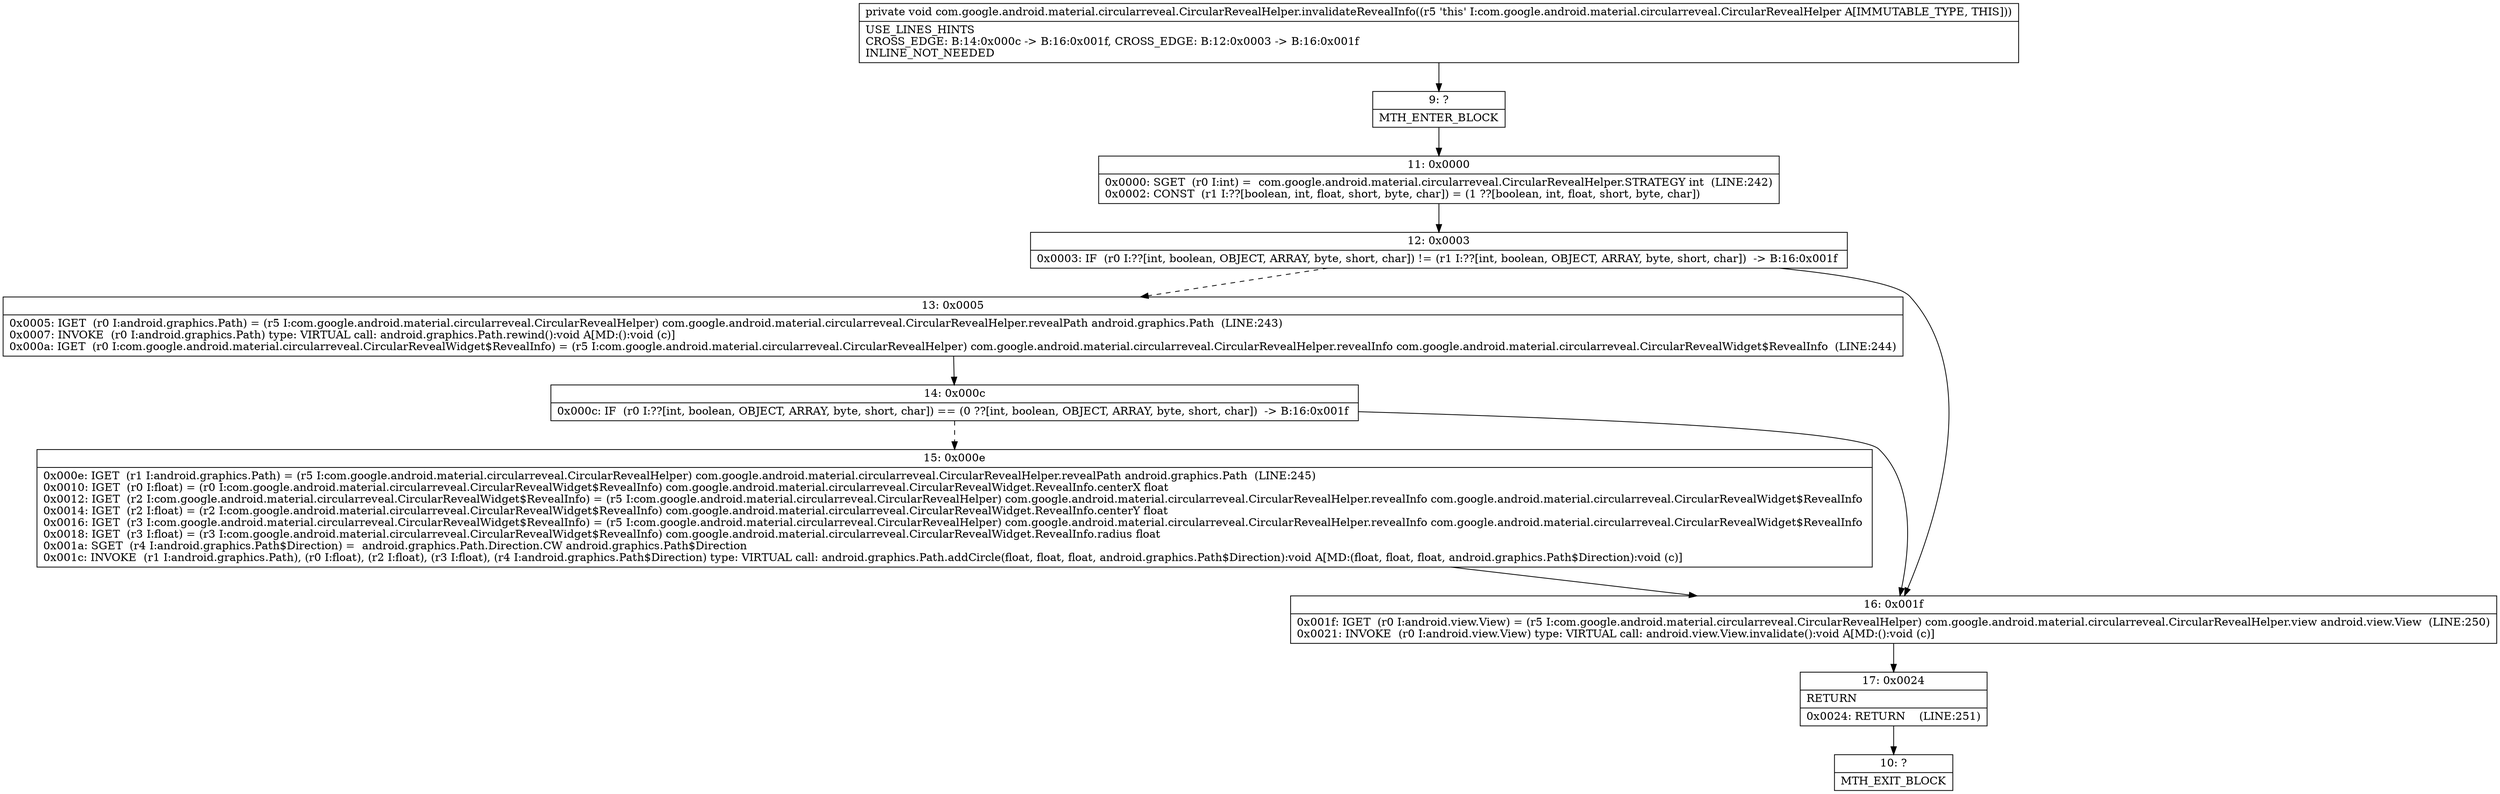 digraph "CFG forcom.google.android.material.circularreveal.CircularRevealHelper.invalidateRevealInfo()V" {
Node_9 [shape=record,label="{9\:\ ?|MTH_ENTER_BLOCK\l}"];
Node_11 [shape=record,label="{11\:\ 0x0000|0x0000: SGET  (r0 I:int) =  com.google.android.material.circularreveal.CircularRevealHelper.STRATEGY int  (LINE:242)\l0x0002: CONST  (r1 I:??[boolean, int, float, short, byte, char]) = (1 ??[boolean, int, float, short, byte, char]) \l}"];
Node_12 [shape=record,label="{12\:\ 0x0003|0x0003: IF  (r0 I:??[int, boolean, OBJECT, ARRAY, byte, short, char]) != (r1 I:??[int, boolean, OBJECT, ARRAY, byte, short, char])  \-\> B:16:0x001f \l}"];
Node_13 [shape=record,label="{13\:\ 0x0005|0x0005: IGET  (r0 I:android.graphics.Path) = (r5 I:com.google.android.material.circularreveal.CircularRevealHelper) com.google.android.material.circularreveal.CircularRevealHelper.revealPath android.graphics.Path  (LINE:243)\l0x0007: INVOKE  (r0 I:android.graphics.Path) type: VIRTUAL call: android.graphics.Path.rewind():void A[MD:():void (c)]\l0x000a: IGET  (r0 I:com.google.android.material.circularreveal.CircularRevealWidget$RevealInfo) = (r5 I:com.google.android.material.circularreveal.CircularRevealHelper) com.google.android.material.circularreveal.CircularRevealHelper.revealInfo com.google.android.material.circularreveal.CircularRevealWidget$RevealInfo  (LINE:244)\l}"];
Node_14 [shape=record,label="{14\:\ 0x000c|0x000c: IF  (r0 I:??[int, boolean, OBJECT, ARRAY, byte, short, char]) == (0 ??[int, boolean, OBJECT, ARRAY, byte, short, char])  \-\> B:16:0x001f \l}"];
Node_15 [shape=record,label="{15\:\ 0x000e|0x000e: IGET  (r1 I:android.graphics.Path) = (r5 I:com.google.android.material.circularreveal.CircularRevealHelper) com.google.android.material.circularreveal.CircularRevealHelper.revealPath android.graphics.Path  (LINE:245)\l0x0010: IGET  (r0 I:float) = (r0 I:com.google.android.material.circularreveal.CircularRevealWidget$RevealInfo) com.google.android.material.circularreveal.CircularRevealWidget.RevealInfo.centerX float \l0x0012: IGET  (r2 I:com.google.android.material.circularreveal.CircularRevealWidget$RevealInfo) = (r5 I:com.google.android.material.circularreveal.CircularRevealHelper) com.google.android.material.circularreveal.CircularRevealHelper.revealInfo com.google.android.material.circularreveal.CircularRevealWidget$RevealInfo \l0x0014: IGET  (r2 I:float) = (r2 I:com.google.android.material.circularreveal.CircularRevealWidget$RevealInfo) com.google.android.material.circularreveal.CircularRevealWidget.RevealInfo.centerY float \l0x0016: IGET  (r3 I:com.google.android.material.circularreveal.CircularRevealWidget$RevealInfo) = (r5 I:com.google.android.material.circularreveal.CircularRevealHelper) com.google.android.material.circularreveal.CircularRevealHelper.revealInfo com.google.android.material.circularreveal.CircularRevealWidget$RevealInfo \l0x0018: IGET  (r3 I:float) = (r3 I:com.google.android.material.circularreveal.CircularRevealWidget$RevealInfo) com.google.android.material.circularreveal.CircularRevealWidget.RevealInfo.radius float \l0x001a: SGET  (r4 I:android.graphics.Path$Direction) =  android.graphics.Path.Direction.CW android.graphics.Path$Direction \l0x001c: INVOKE  (r1 I:android.graphics.Path), (r0 I:float), (r2 I:float), (r3 I:float), (r4 I:android.graphics.Path$Direction) type: VIRTUAL call: android.graphics.Path.addCircle(float, float, float, android.graphics.Path$Direction):void A[MD:(float, float, float, android.graphics.Path$Direction):void (c)]\l}"];
Node_16 [shape=record,label="{16\:\ 0x001f|0x001f: IGET  (r0 I:android.view.View) = (r5 I:com.google.android.material.circularreveal.CircularRevealHelper) com.google.android.material.circularreveal.CircularRevealHelper.view android.view.View  (LINE:250)\l0x0021: INVOKE  (r0 I:android.view.View) type: VIRTUAL call: android.view.View.invalidate():void A[MD:():void (c)]\l}"];
Node_17 [shape=record,label="{17\:\ 0x0024|RETURN\l|0x0024: RETURN    (LINE:251)\l}"];
Node_10 [shape=record,label="{10\:\ ?|MTH_EXIT_BLOCK\l}"];
MethodNode[shape=record,label="{private void com.google.android.material.circularreveal.CircularRevealHelper.invalidateRevealInfo((r5 'this' I:com.google.android.material.circularreveal.CircularRevealHelper A[IMMUTABLE_TYPE, THIS]))  | USE_LINES_HINTS\lCROSS_EDGE: B:14:0x000c \-\> B:16:0x001f, CROSS_EDGE: B:12:0x0003 \-\> B:16:0x001f\lINLINE_NOT_NEEDED\l}"];
MethodNode -> Node_9;Node_9 -> Node_11;
Node_11 -> Node_12;
Node_12 -> Node_13[style=dashed];
Node_12 -> Node_16;
Node_13 -> Node_14;
Node_14 -> Node_15[style=dashed];
Node_14 -> Node_16;
Node_15 -> Node_16;
Node_16 -> Node_17;
Node_17 -> Node_10;
}

